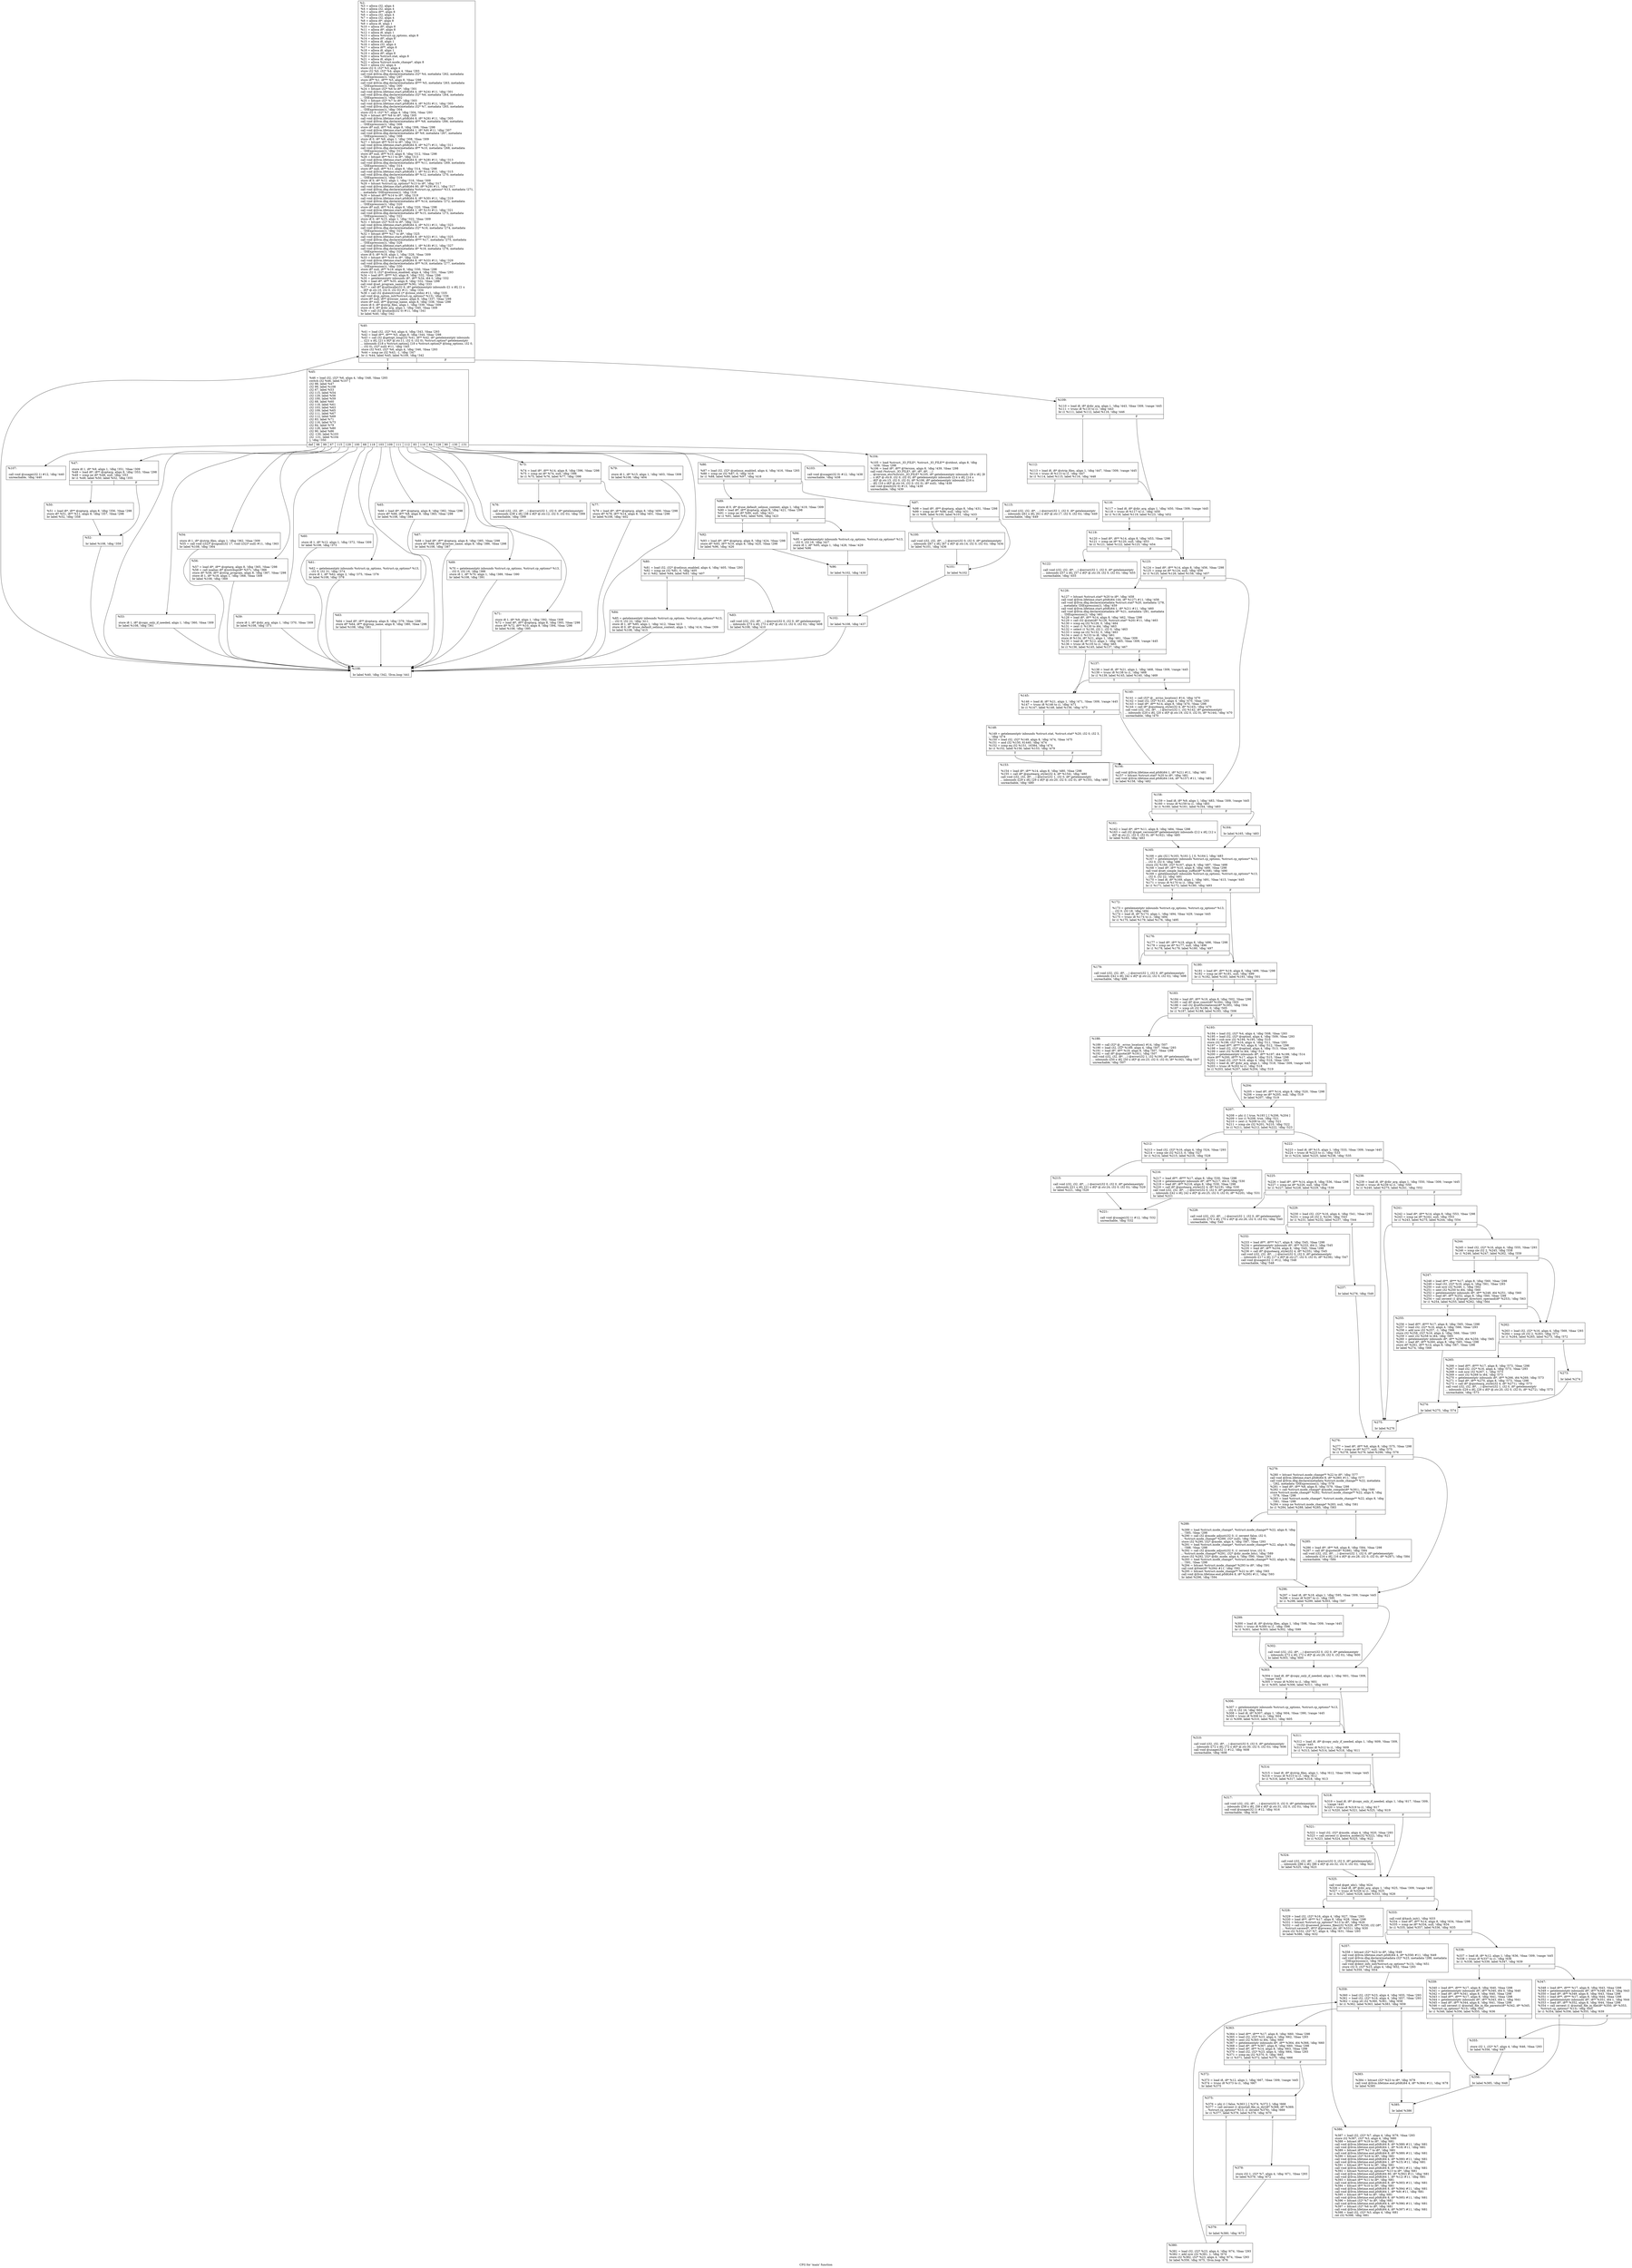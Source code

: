 digraph "CFG for 'main' function" {
	label="CFG for 'main' function";

	Node0x1d0d1d0 [shape=record,label="{%2:\l  %3 = alloca i32, align 4\l  %4 = alloca i32, align 4\l  %5 = alloca i8**, align 8\l  %6 = alloca i32, align 4\l  %7 = alloca i32, align 4\l  %8 = alloca i8*, align 8\l  %9 = alloca i8, align 1\l  %10 = alloca i8*, align 8\l  %11 = alloca i8*, align 8\l  %12 = alloca i8, align 1\l  %13 = alloca %struct.cp_options, align 8\l  %14 = alloca i8*, align 8\l  %15 = alloca i8, align 1\l  %16 = alloca i32, align 4\l  %17 = alloca i8**, align 8\l  %18 = alloca i8, align 1\l  %19 = alloca i8*, align 8\l  %20 = alloca %struct.stat, align 8\l  %21 = alloca i8, align 1\l  %22 = alloca %struct.mode_change*, align 8\l  %23 = alloca i32, align 4\l  store i32 0, i32* %3, align 4\l  store i32 %0, i32* %4, align 4, !tbaa !293\l  call void @llvm.dbg.declare(metadata i32* %4, metadata !262, metadata\l... !DIExpression()), !dbg !297\l  store i8** %1, i8*** %5, align 8, !tbaa !298\l  call void @llvm.dbg.declare(metadata i8*** %5, metadata !263, metadata\l... !DIExpression()), !dbg !300\l  %24 = bitcast i32* %6 to i8*, !dbg !301\l  call void @llvm.lifetime.start.p0i8(i64 4, i8* %24) #11, !dbg !301\l  call void @llvm.dbg.declare(metadata i32* %6, metadata !264, metadata\l... !DIExpression()), !dbg !302\l  %25 = bitcast i32* %7 to i8*, !dbg !303\l  call void @llvm.lifetime.start.p0i8(i64 4, i8* %25) #11, !dbg !303\l  call void @llvm.dbg.declare(metadata i32* %7, metadata !265, metadata\l... !DIExpression()), !dbg !304\l  store i32 0, i32* %7, align 4, !dbg !304, !tbaa !293\l  %26 = bitcast i8** %8 to i8*, !dbg !305\l  call void @llvm.lifetime.start.p0i8(i64 8, i8* %26) #11, !dbg !305\l  call void @llvm.dbg.declare(metadata i8** %8, metadata !266, metadata\l... !DIExpression()), !dbg !306\l  store i8* null, i8** %8, align 8, !dbg !306, !tbaa !298\l  call void @llvm.lifetime.start.p0i8(i64 1, i8* %9) #11, !dbg !307\l  call void @llvm.dbg.declare(metadata i8* %9, metadata !267, metadata\l... !DIExpression()), !dbg !308\l  store i8 0, i8* %9, align 1, !dbg !308, !tbaa !309\l  %27 = bitcast i8** %10 to i8*, !dbg !311\l  call void @llvm.lifetime.start.p0i8(i64 8, i8* %27) #11, !dbg !311\l  call void @llvm.dbg.declare(metadata i8** %10, metadata !268, metadata\l... !DIExpression()), !dbg !312\l  store i8* null, i8** %10, align 8, !dbg !312, !tbaa !298\l  %28 = bitcast i8** %11 to i8*, !dbg !313\l  call void @llvm.lifetime.start.p0i8(i64 8, i8* %28) #11, !dbg !313\l  call void @llvm.dbg.declare(metadata i8** %11, metadata !269, metadata\l... !DIExpression()), !dbg !314\l  store i8* null, i8** %11, align 8, !dbg !314, !tbaa !298\l  call void @llvm.lifetime.start.p0i8(i64 1, i8* %12) #11, !dbg !315\l  call void @llvm.dbg.declare(metadata i8* %12, metadata !270, metadata\l... !DIExpression()), !dbg !316\l  store i8 0, i8* %12, align 1, !dbg !316, !tbaa !309\l  %29 = bitcast %struct.cp_options* %13 to i8*, !dbg !317\l  call void @llvm.lifetime.start.p0i8(i64 80, i8* %29) #11, !dbg !317\l  call void @llvm.dbg.declare(metadata %struct.cp_options* %13, metadata !271,\l... metadata !DIExpression()), !dbg !318\l  %30 = bitcast i8** %14 to i8*, !dbg !319\l  call void @llvm.lifetime.start.p0i8(i64 8, i8* %30) #11, !dbg !319\l  call void @llvm.dbg.declare(metadata i8** %14, metadata !272, metadata\l... !DIExpression()), !dbg !320\l  store i8* null, i8** %14, align 8, !dbg !320, !tbaa !298\l  call void @llvm.lifetime.start.p0i8(i64 1, i8* %15) #11, !dbg !321\l  call void @llvm.dbg.declare(metadata i8* %15, metadata !273, metadata\l... !DIExpression()), !dbg !322\l  store i8 0, i8* %15, align 1, !dbg !322, !tbaa !309\l  %31 = bitcast i32* %16 to i8*, !dbg !323\l  call void @llvm.lifetime.start.p0i8(i64 4, i8* %31) #11, !dbg !323\l  call void @llvm.dbg.declare(metadata i32* %16, metadata !274, metadata\l... !DIExpression()), !dbg !324\l  %32 = bitcast i8*** %17 to i8*, !dbg !325\l  call void @llvm.lifetime.start.p0i8(i64 8, i8* %32) #11, !dbg !325\l  call void @llvm.dbg.declare(metadata i8*** %17, metadata !275, metadata\l... !DIExpression()), !dbg !326\l  call void @llvm.lifetime.start.p0i8(i64 1, i8* %18) #11, !dbg !327\l  call void @llvm.dbg.declare(metadata i8* %18, metadata !276, metadata\l... !DIExpression()), !dbg !328\l  store i8 0, i8* %18, align 1, !dbg !328, !tbaa !309\l  %33 = bitcast i8** %19 to i8*, !dbg !329\l  call void @llvm.lifetime.start.p0i8(i64 8, i8* %33) #11, !dbg !329\l  call void @llvm.dbg.declare(metadata i8** %19, metadata !277, metadata\l... !DIExpression()), !dbg !330\l  store i8* null, i8** %19, align 8, !dbg !330, !tbaa !298\l  store i32 0, i32* @selinux_enabled, align 4, !dbg !331, !tbaa !293\l  %34 = load i8**, i8*** %5, align 8, !dbg !332, !tbaa !298\l  %35 = getelementptr inbounds i8*, i8** %34, i64 0, !dbg !332\l  %36 = load i8*, i8** %35, align 8, !dbg !332, !tbaa !298\l  call void @set_program_name(i8* %36), !dbg !333\l  %37 = call i8* @setlocale(i32 6, i8* getelementptr inbounds ([1 x i8], [1 x\l... i8]* @.str.10, i32 0, i32 0)) #11, !dbg !334\l  %38 = call i32 @atexit(void ()* @close_stdin) #11, !dbg !335\l  call void @cp_option_init(%struct.cp_options* %13), !dbg !336\l  store i8* null, i8** @owner_name, align 8, !dbg !337, !tbaa !298\l  store i8* null, i8** @group_name, align 8, !dbg !338, !tbaa !298\l  store i8 0, i8* @strip_files, align 1, !dbg !339, !tbaa !309\l  store i8 0, i8* @dir_arg, align 1, !dbg !340, !tbaa !309\l  %39 = call i32 @umask(i32 0) #11, !dbg !341\l  br label %40, !dbg !342\l}"];
	Node0x1d0d1d0 -> Node0x1d0d5e0;
	Node0x1d0d5e0 [shape=record,label="{%40:\l\l  %41 = load i32, i32* %4, align 4, !dbg !343, !tbaa !293\l  %42 = load i8**, i8*** %5, align 8, !dbg !344, !tbaa !298\l  %43 = call i32 @getopt_long(i32 %41, i8** %42, i8* getelementptr inbounds\l... ([21 x i8], [21 x i8]* @.str.11, i32 0, i32 0), %struct.option* getelementptr\l... inbounds ([18 x %struct.option], [18 x %struct.option]* @long_options, i32 0,\l... i32 0), i32* null) #11, !dbg !345\l  store i32 %43, i32* %6, align 4, !dbg !346, !tbaa !293\l  %44 = icmp ne i32 %43, -1, !dbg !347\l  br i1 %44, label %45, label %109, !dbg !342\l|{<s0>T|<s1>F}}"];
	Node0x1d0d5e0:s0 -> Node0x1d0d630;
	Node0x1d0d5e0:s1 -> Node0x1d0e120;
	Node0x1d0d630 [shape=record,label="{%45:\l\l  %46 = load i32, i32* %6, align 4, !dbg !348, !tbaa !293\l  switch i32 %46, label %107 [\l    i32 98, label %47\l    i32 99, label %108\l    i32 67, label %53\l    i32 115, label %54\l    i32 129, label %56\l    i32 100, label %59\l    i32 68, label %60\l    i32 118, label %61\l    i32 103, label %63\l    i32 109, label %65\l    i32 111, label %67\l    i32 112, label %69\l    i32 83, label %71\l    i32 116, label %73\l    i32 84, label %79\l    i32 128, label %80\l    i32 90, label %86\l    i32 -130, label %103\l    i32 -131, label %104\l  ], !dbg !350\l|{<s0>def|<s1>98|<s2>99|<s3>67|<s4>115|<s5>129|<s6>100|<s7>68|<s8>118|<s9>103|<s10>109|<s11>111|<s12>112|<s13>83|<s14>116|<s15>84|<s16>128|<s17>90|<s18>-130|<s19>-131}}"];
	Node0x1d0d630:s0 -> Node0x1d0e080;
	Node0x1d0d630:s1 -> Node0x1d0d680;
	Node0x1d0d630:s2 -> Node0x1d0e0d0;
	Node0x1d0d630:s3 -> Node0x1d0d770;
	Node0x1d0d630:s4 -> Node0x1d0d7c0;
	Node0x1d0d630:s5 -> Node0x1d0d810;
	Node0x1d0d630:s6 -> Node0x1d0d860;
	Node0x1d0d630:s7 -> Node0x1d0d8b0;
	Node0x1d0d630:s8 -> Node0x1d0d900;
	Node0x1d0d630:s9 -> Node0x1d0d950;
	Node0x1d0d630:s10 -> Node0x1d0d9a0;
	Node0x1d0d630:s11 -> Node0x1d0d9f0;
	Node0x1d0d630:s12 -> Node0x1d0da40;
	Node0x1d0d630:s13 -> Node0x1d0da90;
	Node0x1d0d630:s14 -> Node0x1d0dae0;
	Node0x1d0d630:s15 -> Node0x1d0dbd0;
	Node0x1d0d630:s16 -> Node0x1d0dc20;
	Node0x1d0d630:s17 -> Node0x1d0dd10;
	Node0x1d0d630:s18 -> Node0x1d0dfe0;
	Node0x1d0d630:s19 -> Node0x1d0e030;
	Node0x1d0d680 [shape=record,label="{%47:\l\l  store i8 1, i8* %9, align 1, !dbg !351, !tbaa !309\l  %48 = load i8*, i8** @optarg, align 8, !dbg !353, !tbaa !298\l  %49 = icmp ne i8* %48, null, !dbg !353\l  br i1 %49, label %50, label %52, !dbg !355\l|{<s0>T|<s1>F}}"];
	Node0x1d0d680:s0 -> Node0x1d0d6d0;
	Node0x1d0d680:s1 -> Node0x1d0d720;
	Node0x1d0d6d0 [shape=record,label="{%50:\l\l  %51 = load i8*, i8** @optarg, align 8, !dbg !356, !tbaa !298\l  store i8* %51, i8** %11, align 8, !dbg !357, !tbaa !298\l  br label %52, !dbg !358\l}"];
	Node0x1d0d6d0 -> Node0x1d0d720;
	Node0x1d0d720 [shape=record,label="{%52:\l\l  br label %108, !dbg !359\l}"];
	Node0x1d0d720 -> Node0x1d0e0d0;
	Node0x1d0d770 [shape=record,label="{%53:\l\l  store i8 1, i8* @copy_only_if_needed, align 1, !dbg !360, !tbaa !309\l  br label %108, !dbg !361\l}"];
	Node0x1d0d770 -> Node0x1d0e0d0;
	Node0x1d0d7c0 [shape=record,label="{%54:\l\l  store i8 1, i8* @strip_files, align 1, !dbg !362, !tbaa !309\l  %55 = call void (i32)* @signal(i32 17, void (i32)* null) #11, !dbg !363\l  br label %108, !dbg !364\l}"];
	Node0x1d0d7c0 -> Node0x1d0e0d0;
	Node0x1d0d810 [shape=record,label="{%56:\l\l  %57 = load i8*, i8** @optarg, align 8, !dbg !365, !tbaa !298\l  %58 = call noalias i8* @xstrdup(i8* %57), !dbg !366\l  store i8* %58, i8** @strip_program, align 8, !dbg !367, !tbaa !298\l  store i8 1, i8* %18, align 1, !dbg !368, !tbaa !309\l  br label %108, !dbg !369\l}"];
	Node0x1d0d810 -> Node0x1d0e0d0;
	Node0x1d0d860 [shape=record,label="{%59:\l\l  store i8 1, i8* @dir_arg, align 1, !dbg !370, !tbaa !309\l  br label %108, !dbg !371\l}"];
	Node0x1d0d860 -> Node0x1d0e0d0;
	Node0x1d0d8b0 [shape=record,label="{%60:\l\l  store i8 1, i8* %12, align 1, !dbg !372, !tbaa !309\l  br label %108, !dbg !373\l}"];
	Node0x1d0d8b0 -> Node0x1d0e0d0;
	Node0x1d0d900 [shape=record,label="{%61:\l\l  %62 = getelementptr inbounds %struct.cp_options, %struct.cp_options* %13,\l... i32 0, i32 31, !dbg !374\l  store i8 1, i8* %62, align 2, !dbg !375, !tbaa !376\l  br label %108, !dbg !378\l}"];
	Node0x1d0d900 -> Node0x1d0e0d0;
	Node0x1d0d950 [shape=record,label="{%63:\l\l  %64 = load i8*, i8** @optarg, align 8, !dbg !379, !tbaa !298\l  store i8* %64, i8** @group_name, align 8, !dbg !380, !tbaa !298\l  br label %108, !dbg !381\l}"];
	Node0x1d0d950 -> Node0x1d0e0d0;
	Node0x1d0d9a0 [shape=record,label="{%65:\l\l  %66 = load i8*, i8** @optarg, align 8, !dbg !382, !tbaa !298\l  store i8* %66, i8** %8, align 8, !dbg !383, !tbaa !298\l  br label %108, !dbg !384\l}"];
	Node0x1d0d9a0 -> Node0x1d0e0d0;
	Node0x1d0d9f0 [shape=record,label="{%67:\l\l  %68 = load i8*, i8** @optarg, align 8, !dbg !385, !tbaa !298\l  store i8* %68, i8** @owner_name, align 8, !dbg !386, !tbaa !298\l  br label %108, !dbg !387\l}"];
	Node0x1d0d9f0 -> Node0x1d0e0d0;
	Node0x1d0da40 [shape=record,label="{%69:\l\l  %70 = getelementptr inbounds %struct.cp_options, %struct.cp_options* %13,\l... i32 0, i32 16, !dbg !388\l  store i8 1, i8* %70, align 1, !dbg !389, !tbaa !390\l  br label %108, !dbg !391\l}"];
	Node0x1d0da40 -> Node0x1d0e0d0;
	Node0x1d0da90 [shape=record,label="{%71:\l\l  store i8 1, i8* %9, align 1, !dbg !392, !tbaa !309\l  %72 = load i8*, i8** @optarg, align 8, !dbg !393, !tbaa !298\l  store i8* %72, i8** %10, align 8, !dbg !394, !tbaa !298\l  br label %108, !dbg !395\l}"];
	Node0x1d0da90 -> Node0x1d0e0d0;
	Node0x1d0dae0 [shape=record,label="{%73:\l\l  %74 = load i8*, i8** %14, align 8, !dbg !396, !tbaa !298\l  %75 = icmp ne i8* %74, null, !dbg !396\l  br i1 %75, label %76, label %77, !dbg !398\l|{<s0>T|<s1>F}}"];
	Node0x1d0dae0:s0 -> Node0x1d0db30;
	Node0x1d0dae0:s1 -> Node0x1d0db80;
	Node0x1d0db30 [shape=record,label="{%76:\l\l  call void (i32, i32, i8*, ...) @error(i32 1, i32 0, i8* getelementptr\l... inbounds ([38 x i8], [38 x i8]* @.str.12, i32 0, i32 0)), !dbg !399\l  unreachable, !dbg !399\l}"];
	Node0x1d0db80 [shape=record,label="{%77:\l\l  %78 = load i8*, i8** @optarg, align 8, !dbg !400, !tbaa !298\l  store i8* %78, i8** %14, align 8, !dbg !401, !tbaa !298\l  br label %108, !dbg !402\l}"];
	Node0x1d0db80 -> Node0x1d0e0d0;
	Node0x1d0dbd0 [shape=record,label="{%79:\l\l  store i8 1, i8* %15, align 1, !dbg !403, !tbaa !309\l  br label %108, !dbg !404\l}"];
	Node0x1d0dbd0 -> Node0x1d0e0d0;
	Node0x1d0dc20 [shape=record,label="{%80:\l\l  %81 = load i32, i32* @selinux_enabled, align 4, !dbg !405, !tbaa !293\l  %82 = icmp ne i32 %81, 0, !dbg !405\l  br i1 %82, label %84, label %83, !dbg !407\l|{<s0>T|<s1>F}}"];
	Node0x1d0dc20:s0 -> Node0x1d0dcc0;
	Node0x1d0dc20:s1 -> Node0x1d0dc70;
	Node0x1d0dc70 [shape=record,label="{%83:\l\l  call void (i32, i32, i8*, ...) @error(i32 0, i32 0, i8* getelementptr\l... inbounds ([73 x i8], [73 x i8]* @.str.13, i32 0, i32 0)), !dbg !408\l  br label %108, !dbg !410\l}"];
	Node0x1d0dc70 -> Node0x1d0e0d0;
	Node0x1d0dcc0 [shape=record,label="{%84:\l\l  %85 = getelementptr inbounds %struct.cp_options, %struct.cp_options* %13,\l... i32 0, i32 22, !dbg !411\l  store i8 1, i8* %85, align 1, !dbg !412, !tbaa !413\l  store i8 0, i8* @use_default_selinux_context, align 1, !dbg !414, !tbaa !309\l  br label %108, !dbg !415\l}"];
	Node0x1d0dcc0 -> Node0x1d0e0d0;
	Node0x1d0dd10 [shape=record,label="{%86:\l\l  %87 = load i32, i32* @selinux_enabled, align 4, !dbg !416, !tbaa !293\l  %88 = icmp ne i32 %87, 0, !dbg !416\l  br i1 %88, label %89, label %97, !dbg !418\l|{<s0>T|<s1>F}}"];
	Node0x1d0dd10:s0 -> Node0x1d0dd60;
	Node0x1d0dd10:s1 -> Node0x1d0dea0;
	Node0x1d0dd60 [shape=record,label="{%89:\l\l  store i8 0, i8* @use_default_selinux_context, align 1, !dbg !419, !tbaa !309\l  %90 = load i8*, i8** @optarg, align 8, !dbg !421, !tbaa !298\l  %91 = icmp ne i8* %90, null, !dbg !421\l  br i1 %91, label %92, label %94, !dbg !423\l|{<s0>T|<s1>F}}"];
	Node0x1d0dd60:s0 -> Node0x1d0ddb0;
	Node0x1d0dd60:s1 -> Node0x1d0de00;
	Node0x1d0ddb0 [shape=record,label="{%92:\l\l  %93 = load i8*, i8** @optarg, align 8, !dbg !424, !tbaa !298\l  store i8* %93, i8** %19, align 8, !dbg !425, !tbaa !298\l  br label %96, !dbg !426\l}"];
	Node0x1d0ddb0 -> Node0x1d0de50;
	Node0x1d0de00 [shape=record,label="{%94:\l\l  %95 = getelementptr inbounds %struct.cp_options, %struct.cp_options* %13,\l... i32 0, i32 18, !dbg !427\l  store i8 1, i8* %95, align 1, !dbg !428, !tbaa !429\l  br label %96\l}"];
	Node0x1d0de00 -> Node0x1d0de50;
	Node0x1d0de50 [shape=record,label="{%96:\l\l  br label %102, !dbg !430\l}"];
	Node0x1d0de50 -> Node0x1d0df90;
	Node0x1d0dea0 [shape=record,label="{%97:\l\l  %98 = load i8*, i8** @optarg, align 8, !dbg !431, !tbaa !298\l  %99 = icmp ne i8* %98, null, !dbg !431\l  br i1 %99, label %100, label %101, !dbg !433\l|{<s0>T|<s1>F}}"];
	Node0x1d0dea0:s0 -> Node0x1d0def0;
	Node0x1d0dea0:s1 -> Node0x1d0df40;
	Node0x1d0def0 [shape=record,label="{%100:\l\l  call void (i32, i32, i8*, ...) @error(i32 0, i32 0, i8* getelementptr\l... inbounds ([67 x i8], [67 x i8]* @.str.14, i32 0, i32 0)), !dbg !434\l  br label %101, !dbg !436\l}"];
	Node0x1d0def0 -> Node0x1d0df40;
	Node0x1d0df40 [shape=record,label="{%101:\l\l  br label %102\l}"];
	Node0x1d0df40 -> Node0x1d0df90;
	Node0x1d0df90 [shape=record,label="{%102:\l\l  br label %108, !dbg !437\l}"];
	Node0x1d0df90 -> Node0x1d0e0d0;
	Node0x1d0dfe0 [shape=record,label="{%103:\l\l  call void @usage(i32 0) #12, !dbg !438\l  unreachable, !dbg !438\l}"];
	Node0x1d0e030 [shape=record,label="{%104:\l\l  %105 = load %struct._IO_FILE*, %struct._IO_FILE** @stdout, align 8, !dbg\l... !439, !tbaa !298\l  %106 = load i8*, i8** @Version, align 8, !dbg !439, !tbaa !298\l  call void (%struct._IO_FILE*, i8*, i8*, i8*, ...)\l... @version_etc(%struct._IO_FILE* %105, i8* getelementptr inbounds ([8 x i8], [8\l... x i8]* @.str.9, i32 0, i32 0), i8* getelementptr inbounds ([14 x i8], [14 x\l... i8]* @.str.15, i32 0, i32 0), i8* %106, i8* getelementptr inbounds ([16 x\l... i8], [16 x i8]* @.str.16, i32 0, i32 0), i8* null), !dbg !439\l  call void @exit(i32 0) #13, !dbg !439\l  unreachable, !dbg !439\l}"];
	Node0x1d0e080 [shape=record,label="{%107:\l\l  call void @usage(i32 1) #12, !dbg !440\l  unreachable, !dbg !440\l}"];
	Node0x1d0e0d0 [shape=record,label="{%108:\l\l  br label %40, !dbg !342, !llvm.loop !441\l}"];
	Node0x1d0e0d0 -> Node0x1d0d5e0;
	Node0x1d0e120 [shape=record,label="{%109:\l\l  %110 = load i8, i8* @dir_arg, align 1, !dbg !443, !tbaa !309, !range !445\l  %111 = trunc i8 %110 to i1, !dbg !443\l  br i1 %111, label %112, label %116, !dbg !446\l|{<s0>T|<s1>F}}"];
	Node0x1d0e120:s0 -> Node0x1d0e170;
	Node0x1d0e120:s1 -> Node0x1d0e210;
	Node0x1d0e170 [shape=record,label="{%112:\l\l  %113 = load i8, i8* @strip_files, align 1, !dbg !447, !tbaa !309, !range !445\l  %114 = trunc i8 %113 to i1, !dbg !447\l  br i1 %114, label %115, label %116, !dbg !448\l|{<s0>T|<s1>F}}"];
	Node0x1d0e170:s0 -> Node0x1d0e1c0;
	Node0x1d0e170:s1 -> Node0x1d0e210;
	Node0x1d0e1c0 [shape=record,label="{%115:\l\l  call void (i32, i32, i8*, ...) @error(i32 1, i32 0, i8* getelementptr\l... inbounds ([61 x i8], [61 x i8]* @.str.17, i32 0, i32 0)), !dbg !449\l  unreachable, !dbg !449\l}"];
	Node0x1d0e210 [shape=record,label="{%116:\l\l  %117 = load i8, i8* @dir_arg, align 1, !dbg !450, !tbaa !309, !range !445\l  %118 = trunc i8 %117 to i1, !dbg !450\l  br i1 %118, label %119, label %123, !dbg !452\l|{<s0>T|<s1>F}}"];
	Node0x1d0e210:s0 -> Node0x1d0e260;
	Node0x1d0e210:s1 -> Node0x1d0e300;
	Node0x1d0e260 [shape=record,label="{%119:\l\l  %120 = load i8*, i8** %14, align 8, !dbg !453, !tbaa !298\l  %121 = icmp ne i8* %120, null, !dbg !453\l  br i1 %121, label %122, label %123, !dbg !454\l|{<s0>T|<s1>F}}"];
	Node0x1d0e260:s0 -> Node0x1d0e2b0;
	Node0x1d0e260:s1 -> Node0x1d0e300;
	Node0x1d0e2b0 [shape=record,label="{%122:\l\l  call void (i32, i32, i8*, ...) @error(i32 1, i32 0, i8* getelementptr\l... inbounds ([57 x i8], [57 x i8]* @.str.18, i32 0, i32 0)), !dbg !455\l  unreachable, !dbg !455\l}"];
	Node0x1d0e300 [shape=record,label="{%123:\l\l  %124 = load i8*, i8** %14, align 8, !dbg !456, !tbaa !298\l  %125 = icmp ne i8* %124, null, !dbg !456\l  br i1 %125, label %126, label %158, !dbg !457\l|{<s0>T|<s1>F}}"];
	Node0x1d0e300:s0 -> Node0x1d0e350;
	Node0x1d0e300:s1 -> Node0x1d0e580;
	Node0x1d0e350 [shape=record,label="{%126:\l\l  %127 = bitcast %struct.stat* %20 to i8*, !dbg !458\l  call void @llvm.lifetime.start.p0i8(i64 144, i8* %127) #11, !dbg !458\l  call void @llvm.dbg.declare(metadata %struct.stat* %20, metadata !278,\l... metadata !DIExpression()), !dbg !459\l  call void @llvm.lifetime.start.p0i8(i64 1, i8* %21) #11, !dbg !460\l  call void @llvm.dbg.declare(metadata i8* %21, metadata !281, metadata\l... !DIExpression()), !dbg !461\l  %128 = load i8*, i8** %14, align 8, !dbg !462, !tbaa !298\l  %129 = call i32 @stat(i8* %128, %struct.stat* %20) #11, !dbg !463\l  %130 = icmp eq i32 %129, 0, !dbg !464\l  %131 = zext i1 %130 to i64, !dbg !463\l  %132 = select i1 %130, i32 1, i32 0, !dbg !463\l  %133 = icmp ne i32 %132, 0, !dbg !463\l  %134 = zext i1 %133 to i8, !dbg !461\l  store i8 %134, i8* %21, align 1, !dbg !461, !tbaa !309\l  %135 = load i8, i8* %12, align 1, !dbg !465, !tbaa !309, !range !445\l  %136 = trunc i8 %135 to i1, !dbg !465\l  br i1 %136, label %145, label %137, !dbg !467\l|{<s0>T|<s1>F}}"];
	Node0x1d0e350:s0 -> Node0x1d0e440;
	Node0x1d0e350:s1 -> Node0x1d0e3a0;
	Node0x1d0e3a0 [shape=record,label="{%137:\l\l  %138 = load i8, i8* %21, align 1, !dbg !468, !tbaa !309, !range !445\l  %139 = trunc i8 %138 to i1, !dbg !468\l  br i1 %139, label %145, label %140, !dbg !469\l|{<s0>T|<s1>F}}"];
	Node0x1d0e3a0:s0 -> Node0x1d0e440;
	Node0x1d0e3a0:s1 -> Node0x1d0e3f0;
	Node0x1d0e3f0 [shape=record,label="{%140:\l\l  %141 = call i32* @__errno_location() #14, !dbg !470\l  %142 = load i32, i32* %141, align 4, !dbg !470, !tbaa !293\l  %143 = load i8*, i8** %14, align 8, !dbg !470, !tbaa !298\l  %144 = call i8* @quotearg_style(i32 4, i8* %143), !dbg !470\l  call void (i32, i32, i8*, ...) @error(i32 1, i32 %142, i8* getelementptr\l... inbounds ([20 x i8], [20 x i8]* @.str.19, i32 0, i32 0), i8* %144), !dbg !470\l  unreachable, !dbg !470\l}"];
	Node0x1d0e440 [shape=record,label="{%145:\l\l  %146 = load i8, i8* %21, align 1, !dbg !471, !tbaa !309, !range !445\l  %147 = trunc i8 %146 to i1, !dbg !471\l  br i1 %147, label %148, label %156, !dbg !473\l|{<s0>T|<s1>F}}"];
	Node0x1d0e440:s0 -> Node0x1d0e490;
	Node0x1d0e440:s1 -> Node0x1d0e530;
	Node0x1d0e490 [shape=record,label="{%148:\l\l  %149 = getelementptr inbounds %struct.stat, %struct.stat* %20, i32 0, i32 3,\l... !dbg !474\l  %150 = load i32, i32* %149, align 8, !dbg !474, !tbaa !475\l  %151 = and i32 %150, 61440, !dbg !474\l  %152 = icmp eq i32 %151, 16384, !dbg !474\l  br i1 %152, label %156, label %153, !dbg !479\l|{<s0>T|<s1>F}}"];
	Node0x1d0e490:s0 -> Node0x1d0e530;
	Node0x1d0e490:s1 -> Node0x1d0e4e0;
	Node0x1d0e4e0 [shape=record,label="{%153:\l\l  %154 = load i8*, i8** %14, align 8, !dbg !480, !tbaa !298\l  %155 = call i8* @quotearg_style(i32 4, i8* %154), !dbg !480\l  call void (i32, i32, i8*, ...) @error(i32 1, i32 0, i8* getelementptr\l... inbounds ([29 x i8], [29 x i8]* @.str.20, i32 0, i32 0), i8* %155), !dbg !480\l  unreachable, !dbg !480\l}"];
	Node0x1d0e530 [shape=record,label="{%156:\l\l  call void @llvm.lifetime.end.p0i8(i64 1, i8* %21) #11, !dbg !481\l  %157 = bitcast %struct.stat* %20 to i8*, !dbg !481\l  call void @llvm.lifetime.end.p0i8(i64 144, i8* %157) #11, !dbg !481\l  br label %158, !dbg !482\l}"];
	Node0x1d0e530 -> Node0x1d0e580;
	Node0x1d0e580 [shape=record,label="{%158:\l\l  %159 = load i8, i8* %9, align 1, !dbg !483, !tbaa !309, !range !445\l  %160 = trunc i8 %159 to i1, !dbg !483\l  br i1 %160, label %161, label %164, !dbg !483\l|{<s0>T|<s1>F}}"];
	Node0x1d0e580:s0 -> Node0x1d0e5d0;
	Node0x1d0e580:s1 -> Node0x1d0e620;
	Node0x1d0e5d0 [shape=record,label="{%161:\l\l  %162 = load i8*, i8** %11, align 8, !dbg !484, !tbaa !298\l  %163 = call i32 @xget_version(i8* getelementptr inbounds ([12 x i8], [12 x\l... i8]* @.str.21, i32 0, i32 0), i8* %162), !dbg !485\l  br label %165, !dbg !483\l}"];
	Node0x1d0e5d0 -> Node0x1d0e670;
	Node0x1d0e620 [shape=record,label="{%164:\l\l  br label %165, !dbg !483\l}"];
	Node0x1d0e620 -> Node0x1d0e670;
	Node0x1d0e670 [shape=record,label="{%165:\l\l  %166 = phi i32 [ %163, %161 ], [ 0, %164 ], !dbg !483\l  %167 = getelementptr inbounds %struct.cp_options, %struct.cp_options* %13,\l... i32 0, i32 0, !dbg !486\l  store i32 %166, i32* %167, align 8, !dbg !487, !tbaa !488\l  %168 = load i8*, i8** %10, align 8, !dbg !489, !tbaa !298\l  call void @set_simple_backup_suffix(i8* %168), !dbg !490\l  %169 = getelementptr inbounds %struct.cp_options, %struct.cp_options* %13,\l... i32 0, i32 22, !dbg !491\l  %170 = load i8, i8* %169, align 1, !dbg !491, !tbaa !413, !range !445\l  %171 = trunc i8 %170 to i1, !dbg !491\l  br i1 %171, label %172, label %180, !dbg !493\l|{<s0>T|<s1>F}}"];
	Node0x1d0e670:s0 -> Node0x1d0e6c0;
	Node0x1d0e670:s1 -> Node0x1d0e7b0;
	Node0x1d0e6c0 [shape=record,label="{%172:\l\l  %173 = getelementptr inbounds %struct.cp_options, %struct.cp_options* %13,\l... i32 0, i32 18, !dbg !494\l  %174 = load i8, i8* %173, align 1, !dbg !494, !tbaa !429, !range !445\l  %175 = trunc i8 %174 to i1, !dbg !494\l  br i1 %175, label %179, label %176, !dbg !495\l|{<s0>T|<s1>F}}"];
	Node0x1d0e6c0:s0 -> Node0x1d0e760;
	Node0x1d0e6c0:s1 -> Node0x1d0e710;
	Node0x1d0e710 [shape=record,label="{%176:\l\l  %177 = load i8*, i8** %19, align 8, !dbg !496, !tbaa !298\l  %178 = icmp ne i8* %177, null, !dbg !496\l  br i1 %178, label %179, label %180, !dbg !497\l|{<s0>T|<s1>F}}"];
	Node0x1d0e710:s0 -> Node0x1d0e760;
	Node0x1d0e710:s1 -> Node0x1d0e7b0;
	Node0x1d0e760 [shape=record,label="{%179:\l\l  call void (i32, i32, i8*, ...) @error(i32 1, i32 0, i8* getelementptr\l... inbounds ([42 x i8], [42 x i8]* @.str.22, i32 0, i32 0)), !dbg !498\l  unreachable, !dbg !498\l}"];
	Node0x1d0e7b0 [shape=record,label="{%180:\l\l  %181 = load i8*, i8** %19, align 8, !dbg !499, !tbaa !298\l  %182 = icmp ne i8* %181, null, !dbg !499\l  br i1 %182, label %183, label %193, !dbg !501\l|{<s0>T|<s1>F}}"];
	Node0x1d0e7b0:s0 -> Node0x1d0e800;
	Node0x1d0e7b0:s1 -> Node0x1d0e8a0;
	Node0x1d0e800 [shape=record,label="{%183:\l\l  %184 = load i8*, i8** %19, align 8, !dbg !502, !tbaa !298\l  %185 = call i8* @se_const(i8* %184), !dbg !503\l  %186 = call i32 @setfscreatecon(i8* %185), !dbg !504\l  %187 = icmp slt i32 %186, 0, !dbg !505\l  br i1 %187, label %188, label %193, !dbg !506\l|{<s0>T|<s1>F}}"];
	Node0x1d0e800:s0 -> Node0x1d0e850;
	Node0x1d0e800:s1 -> Node0x1d0e8a0;
	Node0x1d0e850 [shape=record,label="{%188:\l\l  %189 = call i32* @__errno_location() #14, !dbg !507\l  %190 = load i32, i32* %189, align 4, !dbg !507, !tbaa !293\l  %191 = load i8*, i8** %19, align 8, !dbg !507, !tbaa !298\l  %192 = call i8* @quote(i8* %191), !dbg !507\l  call void (i32, i32, i8*, ...) @error(i32 1, i32 %190, i8* getelementptr\l... inbounds ([50 x i8], [50 x i8]* @.str.23, i32 0, i32 0), i8* %192), !dbg !507\l  unreachable, !dbg !507\l}"];
	Node0x1d0e8a0 [shape=record,label="{%193:\l\l  %194 = load i32, i32* %4, align 4, !dbg !508, !tbaa !293\l  %195 = load i32, i32* @optind, align 4, !dbg !509, !tbaa !293\l  %196 = sub nsw i32 %194, %195, !dbg !510\l  store i32 %196, i32* %16, align 4, !dbg !511, !tbaa !293\l  %197 = load i8**, i8*** %5, align 8, !dbg !512, !tbaa !298\l  %198 = load i32, i32* @optind, align 4, !dbg !513, !tbaa !293\l  %199 = sext i32 %198 to i64, !dbg !514\l  %200 = getelementptr inbounds i8*, i8** %197, i64 %199, !dbg !514\l  store i8** %200, i8*** %17, align 8, !dbg !515, !tbaa !298\l  %201 = load i32, i32* %16, align 4, !dbg !516, !tbaa !293\l  %202 = load i8, i8* @dir_arg, align 1, !dbg !518, !tbaa !309, !range !445\l  %203 = trunc i8 %202 to i1, !dbg !518\l  br i1 %203, label %207, label %204, !dbg !519\l|{<s0>T|<s1>F}}"];
	Node0x1d0e8a0:s0 -> Node0x1d0e940;
	Node0x1d0e8a0:s1 -> Node0x1d0e8f0;
	Node0x1d0e8f0 [shape=record,label="{%204:\l\l  %205 = load i8*, i8** %14, align 8, !dbg !520, !tbaa !298\l  %206 = icmp ne i8* %205, null, !dbg !519\l  br label %207, !dbg !519\l}"];
	Node0x1d0e8f0 -> Node0x1d0e940;
	Node0x1d0e940 [shape=record,label="{%207:\l\l  %208 = phi i1 [ true, %193 ], [ %206, %204 ]\l  %209 = xor i1 %208, true, !dbg !521\l  %210 = zext i1 %209 to i32, !dbg !521\l  %211 = icmp sle i32 %201, %210, !dbg !522\l  br i1 %211, label %212, label %222, !dbg !523\l|{<s0>T|<s1>F}}"];
	Node0x1d0e940:s0 -> Node0x1d0e990;
	Node0x1d0e940:s1 -> Node0x1d0ead0;
	Node0x1d0e990 [shape=record,label="{%212:\l\l  %213 = load i32, i32* %16, align 4, !dbg !524, !tbaa !293\l  %214 = icmp sle i32 %213, 0, !dbg !527\l  br i1 %214, label %215, label %216, !dbg !528\l|{<s0>T|<s1>F}}"];
	Node0x1d0e990:s0 -> Node0x1d0e9e0;
	Node0x1d0e990:s1 -> Node0x1d0ea30;
	Node0x1d0e9e0 [shape=record,label="{%215:\l\l  call void (i32, i32, i8*, ...) @error(i32 0, i32 0, i8* getelementptr\l... inbounds ([21 x i8], [21 x i8]* @.str.24, i32 0, i32 0)), !dbg !529\l  br label %221, !dbg !529\l}"];
	Node0x1d0e9e0 -> Node0x1d0ea80;
	Node0x1d0ea30 [shape=record,label="{%216:\l\l  %217 = load i8**, i8*** %17, align 8, !dbg !530, !tbaa !298\l  %218 = getelementptr inbounds i8*, i8** %217, i64 0, !dbg !530\l  %219 = load i8*, i8** %218, align 8, !dbg !530, !tbaa !298\l  %220 = call i8* @quotearg_style(i32 4, i8* %219), !dbg !530\l  call void (i32, i32, i8*, ...) @error(i32 0, i32 0, i8* getelementptr\l... inbounds ([42 x i8], [42 x i8]* @.str.25, i32 0, i32 0), i8* %220), !dbg !531\l  br label %221\l}"];
	Node0x1d0ea30 -> Node0x1d0ea80;
	Node0x1d0ea80 [shape=record,label="{%221:\l\l  call void @usage(i32 1) #12, !dbg !532\l  unreachable, !dbg !532\l}"];
	Node0x1d0ead0 [shape=record,label="{%222:\l\l  %223 = load i8, i8* %15, align 1, !dbg !533, !tbaa !309, !range !445\l  %224 = trunc i8 %223 to i1, !dbg !533\l  br i1 %224, label %225, label %238, !dbg !535\l|{<s0>T|<s1>F}}"];
	Node0x1d0ead0:s0 -> Node0x1d0eb20;
	Node0x1d0ead0:s1 -> Node0x1d0ecb0;
	Node0x1d0eb20 [shape=record,label="{%225:\l\l  %226 = load i8*, i8** %14, align 8, !dbg !536, !tbaa !298\l  %227 = icmp ne i8* %226, null, !dbg !536\l  br i1 %227, label %228, label %229, !dbg !539\l|{<s0>T|<s1>F}}"];
	Node0x1d0eb20:s0 -> Node0x1d0eb70;
	Node0x1d0eb20:s1 -> Node0x1d0ebc0;
	Node0x1d0eb70 [shape=record,label="{%228:\l\l  call void (i32, i32, i8*, ...) @error(i32 1, i32 0, i8* getelementptr\l... inbounds ([70 x i8], [70 x i8]* @.str.26, i32 0, i32 0)), !dbg !540\l  unreachable, !dbg !540\l}"];
	Node0x1d0ebc0 [shape=record,label="{%229:\l\l  %230 = load i32, i32* %16, align 4, !dbg !541, !tbaa !293\l  %231 = icmp slt i32 2, %230, !dbg !543\l  br i1 %231, label %232, label %237, !dbg !544\l|{<s0>T|<s1>F}}"];
	Node0x1d0ebc0:s0 -> Node0x1d0ec10;
	Node0x1d0ebc0:s1 -> Node0x1d0ec60;
	Node0x1d0ec10 [shape=record,label="{%232:\l\l  %233 = load i8**, i8*** %17, align 8, !dbg !545, !tbaa !298\l  %234 = getelementptr inbounds i8*, i8** %233, i64 2, !dbg !545\l  %235 = load i8*, i8** %234, align 8, !dbg !545, !tbaa !298\l  %236 = call i8* @quotearg_style(i32 4, i8* %235), !dbg !545\l  call void (i32, i32, i8*, ...) @error(i32 0, i32 0, i8* getelementptr\l... inbounds ([17 x i8], [17 x i8]* @.str.27, i32 0, i32 0), i8* %236), !dbg !547\l  call void @usage(i32 1) #12, !dbg !548\l  unreachable, !dbg !548\l}"];
	Node0x1d0ec60 [shape=record,label="{%237:\l\l  br label %276, !dbg !549\l}"];
	Node0x1d0ec60 -> Node0x1d0efd0;
	Node0x1d0ecb0 [shape=record,label="{%238:\l\l  %239 = load i8, i8* @dir_arg, align 1, !dbg !550, !tbaa !309, !range !445\l  %240 = trunc i8 %239 to i1, !dbg !550\l  br i1 %240, label %275, label %241, !dbg !552\l|{<s0>T|<s1>F}}"];
	Node0x1d0ecb0:s0 -> Node0x1d0ef80;
	Node0x1d0ecb0:s1 -> Node0x1d0ed00;
	Node0x1d0ed00 [shape=record,label="{%241:\l\l  %242 = load i8*, i8** %14, align 8, !dbg !553, !tbaa !298\l  %243 = icmp ne i8* %242, null, !dbg !553\l  br i1 %243, label %275, label %244, !dbg !554\l|{<s0>T|<s1>F}}"];
	Node0x1d0ed00:s0 -> Node0x1d0ef80;
	Node0x1d0ed00:s1 -> Node0x1d0ed50;
	Node0x1d0ed50 [shape=record,label="{%244:\l\l  %245 = load i32, i32* %16, align 4, !dbg !555, !tbaa !293\l  %246 = icmp sle i32 2, %245, !dbg !558\l  br i1 %246, label %247, label %262, !dbg !559\l|{<s0>T|<s1>F}}"];
	Node0x1d0ed50:s0 -> Node0x1d0eda0;
	Node0x1d0ed50:s1 -> Node0x1d0ee40;
	Node0x1d0eda0 [shape=record,label="{%247:\l\l  %248 = load i8**, i8*** %17, align 8, !dbg !560, !tbaa !298\l  %249 = load i32, i32* %16, align 4, !dbg !561, !tbaa !293\l  %250 = sub nsw i32 %249, 1, !dbg !562\l  %251 = sext i32 %250 to i64, !dbg !560\l  %252 = getelementptr inbounds i8*, i8** %248, i64 %251, !dbg !560\l  %253 = load i8*, i8** %252, align 8, !dbg !560, !tbaa !298\l  %254 = call zeroext i1 @target_directory_operand(i8* %253), !dbg !563\l  br i1 %254, label %255, label %262, !dbg !564\l|{<s0>T|<s1>F}}"];
	Node0x1d0eda0:s0 -> Node0x1d0edf0;
	Node0x1d0eda0:s1 -> Node0x1d0ee40;
	Node0x1d0edf0 [shape=record,label="{%255:\l\l  %256 = load i8**, i8*** %17, align 8, !dbg !565, !tbaa !298\l  %257 = load i32, i32* %16, align 4, !dbg !566, !tbaa !293\l  %258 = add nsw i32 %257, -1, !dbg !566\l  store i32 %258, i32* %16, align 4, !dbg !566, !tbaa !293\l  %259 = sext i32 %258 to i64, !dbg !565\l  %260 = getelementptr inbounds i8*, i8** %256, i64 %259, !dbg !565\l  %261 = load i8*, i8** %260, align 8, !dbg !565, !tbaa !298\l  store i8* %261, i8** %14, align 8, !dbg !567, !tbaa !298\l  br label %274, !dbg !568\l}"];
	Node0x1d0edf0 -> Node0x1d0ef30;
	Node0x1d0ee40 [shape=record,label="{%262:\l\l  %263 = load i32, i32* %16, align 4, !dbg !569, !tbaa !293\l  %264 = icmp slt i32 2, %263, !dbg !571\l  br i1 %264, label %265, label %273, !dbg !572\l|{<s0>T|<s1>F}}"];
	Node0x1d0ee40:s0 -> Node0x1d0ee90;
	Node0x1d0ee40:s1 -> Node0x1d0eee0;
	Node0x1d0ee90 [shape=record,label="{%265:\l\l  %266 = load i8**, i8*** %17, align 8, !dbg !573, !tbaa !298\l  %267 = load i32, i32* %16, align 4, !dbg !573, !tbaa !293\l  %268 = sub nsw i32 %267, 1, !dbg !573\l  %269 = sext i32 %268 to i64, !dbg !573\l  %270 = getelementptr inbounds i8*, i8** %266, i64 %269, !dbg !573\l  %271 = load i8*, i8** %270, align 8, !dbg !573, !tbaa !298\l  %272 = call i8* @quotearg_style(i32 4, i8* %271), !dbg !573\l  call void (i32, i32, i8*, ...) @error(i32 1, i32 0, i8* getelementptr\l... inbounds ([29 x i8], [29 x i8]* @.str.20, i32 0, i32 0), i8* %272), !dbg !573\l  unreachable, !dbg !573\l}"];
	Node0x1d0eee0 [shape=record,label="{%273:\l\l  br label %274\l}"];
	Node0x1d0eee0 -> Node0x1d0ef30;
	Node0x1d0ef30 [shape=record,label="{%274:\l\l  br label %275, !dbg !574\l}"];
	Node0x1d0ef30 -> Node0x1d0ef80;
	Node0x1d0ef80 [shape=record,label="{%275:\l\l  br label %276\l}"];
	Node0x1d0ef80 -> Node0x1d0efd0;
	Node0x1d0efd0 [shape=record,label="{%276:\l\l  %277 = load i8*, i8** %8, align 8, !dbg !575, !tbaa !298\l  %278 = icmp ne i8* %277, null, !dbg !575\l  br i1 %278, label %279, label %296, !dbg !576\l|{<s0>T|<s1>F}}"];
	Node0x1d0efd0:s0 -> Node0x1d0f020;
	Node0x1d0efd0:s1 -> Node0x1d0f110;
	Node0x1d0f020 [shape=record,label="{%279:\l\l  %280 = bitcast %struct.mode_change** %22 to i8*, !dbg !577\l  call void @llvm.lifetime.start.p0i8(i64 8, i8* %280) #11, !dbg !577\l  call void @llvm.dbg.declare(metadata %struct.mode_change** %22, metadata\l... !282, metadata !DIExpression()), !dbg !578\l  %281 = load i8*, i8** %8, align 8, !dbg !579, !tbaa !298\l  %282 = call %struct.mode_change* @mode_compile(i8* %281), !dbg !580\l  store %struct.mode_change* %282, %struct.mode_change** %22, align 8, !dbg\l... !578, !tbaa !298\l  %283 = load %struct.mode_change*, %struct.mode_change** %22, align 8, !dbg\l... !581, !tbaa !298\l  %284 = icmp ne %struct.mode_change* %283, null, !dbg !581\l  br i1 %284, label %288, label %285, !dbg !583\l|{<s0>T|<s1>F}}"];
	Node0x1d0f020:s0 -> Node0x1d0f0c0;
	Node0x1d0f020:s1 -> Node0x1d0f070;
	Node0x1d0f070 [shape=record,label="{%285:\l\l  %286 = load i8*, i8** %8, align 8, !dbg !584, !tbaa !298\l  %287 = call i8* @quote(i8* %286), !dbg !584\l  call void (i32, i32, i8*, ...) @error(i32 1, i32 0, i8* getelementptr\l... inbounds ([16 x i8], [16 x i8]* @.str.28, i32 0, i32 0), i8* %287), !dbg !584\l  unreachable, !dbg !584\l}"];
	Node0x1d0f0c0 [shape=record,label="{%288:\l\l  %289 = load %struct.mode_change*, %struct.mode_change** %22, align 8, !dbg\l... !585, !tbaa !298\l  %290 = call i32 @mode_adjust(i32 0, i1 zeroext false, i32 0,\l... %struct.mode_change* %289, i32* null), !dbg !586\l  store i32 %290, i32* @mode, align 4, !dbg !587, !tbaa !293\l  %291 = load %struct.mode_change*, %struct.mode_change** %22, align 8, !dbg\l... !588, !tbaa !298\l  %292 = call i32 @mode_adjust(i32 0, i1 zeroext true, i32 0,\l... %struct.mode_change* %291, i32* @dir_mode_bits), !dbg !589\l  store i32 %292, i32* @dir_mode, align 4, !dbg !590, !tbaa !293\l  %293 = load %struct.mode_change*, %struct.mode_change** %22, align 8, !dbg\l... !591, !tbaa !298\l  %294 = bitcast %struct.mode_change* %293 to i8*, !dbg !591\l  call void @free(i8* %294) #11, !dbg !592\l  %295 = bitcast %struct.mode_change** %22 to i8*, !dbg !593\l  call void @llvm.lifetime.end.p0i8(i64 8, i8* %295) #11, !dbg !593\l  br label %296, !dbg !594\l}"];
	Node0x1d0f0c0 -> Node0x1d0f110;
	Node0x1d0f110 [shape=record,label="{%296:\l\l  %297 = load i8, i8* %18, align 1, !dbg !595, !tbaa !309, !range !445\l  %298 = trunc i8 %297 to i1, !dbg !595\l  br i1 %298, label %299, label %303, !dbg !597\l|{<s0>T|<s1>F}}"];
	Node0x1d0f110:s0 -> Node0x1d0f160;
	Node0x1d0f110:s1 -> Node0x1d0f200;
	Node0x1d0f160 [shape=record,label="{%299:\l\l  %300 = load i8, i8* @strip_files, align 1, !dbg !598, !tbaa !309, !range !445\l  %301 = trunc i8 %300 to i1, !dbg !598\l  br i1 %301, label %303, label %302, !dbg !599\l|{<s0>T|<s1>F}}"];
	Node0x1d0f160:s0 -> Node0x1d0f200;
	Node0x1d0f160:s1 -> Node0x1d0f1b0;
	Node0x1d0f1b0 [shape=record,label="{%302:\l\l  call void (i32, i32, i8*, ...) @error(i32 0, i32 0, i8* getelementptr\l... inbounds ([72 x i8], [72 x i8]* @.str.29, i32 0, i32 0)), !dbg !600\l  br label %303, !dbg !600\l}"];
	Node0x1d0f1b0 -> Node0x1d0f200;
	Node0x1d0f200 [shape=record,label="{%303:\l\l  %304 = load i8, i8* @copy_only_if_needed, align 1, !dbg !601, !tbaa !309,\l... !range !445\l  %305 = trunc i8 %304 to i1, !dbg !601\l  br i1 %305, label %306, label %311, !dbg !603\l|{<s0>T|<s1>F}}"];
	Node0x1d0f200:s0 -> Node0x1d0f250;
	Node0x1d0f200:s1 -> Node0x1d0f2f0;
	Node0x1d0f250 [shape=record,label="{%306:\l\l  %307 = getelementptr inbounds %struct.cp_options, %struct.cp_options* %13,\l... i32 0, i32 16, !dbg !604\l  %308 = load i8, i8* %307, align 1, !dbg !604, !tbaa !390, !range !445\l  %309 = trunc i8 %308 to i1, !dbg !604\l  br i1 %309, label %310, label %311, !dbg !605\l|{<s0>T|<s1>F}}"];
	Node0x1d0f250:s0 -> Node0x1d0f2a0;
	Node0x1d0f250:s1 -> Node0x1d0f2f0;
	Node0x1d0f2a0 [shape=record,label="{%310:\l\l  call void (i32, i32, i8*, ...) @error(i32 0, i32 0, i8* getelementptr\l... inbounds ([72 x i8], [72 x i8]* @.str.30, i32 0, i32 0)), !dbg !606\l  call void @usage(i32 1) #12, !dbg !608\l  unreachable, !dbg !608\l}"];
	Node0x1d0f2f0 [shape=record,label="{%311:\l\l  %312 = load i8, i8* @copy_only_if_needed, align 1, !dbg !609, !tbaa !309,\l... !range !445\l  %313 = trunc i8 %312 to i1, !dbg !609\l  br i1 %313, label %314, label %318, !dbg !611\l|{<s0>T|<s1>F}}"];
	Node0x1d0f2f0:s0 -> Node0x1d0f340;
	Node0x1d0f2f0:s1 -> Node0x1d0f3e0;
	Node0x1d0f340 [shape=record,label="{%314:\l\l  %315 = load i8, i8* @strip_files, align 1, !dbg !612, !tbaa !309, !range !445\l  %316 = trunc i8 %315 to i1, !dbg !612\l  br i1 %316, label %317, label %318, !dbg !613\l|{<s0>T|<s1>F}}"];
	Node0x1d0f340:s0 -> Node0x1d0f390;
	Node0x1d0f340:s1 -> Node0x1d0f3e0;
	Node0x1d0f390 [shape=record,label="{%317:\l\l  call void (i32, i32, i8*, ...) @error(i32 0, i32 0, i8* getelementptr\l... inbounds ([58 x i8], [58 x i8]* @.str.31, i32 0, i32 0)), !dbg !614\l  call void @usage(i32 1) #12, !dbg !616\l  unreachable, !dbg !616\l}"];
	Node0x1d0f3e0 [shape=record,label="{%318:\l\l  %319 = load i8, i8* @copy_only_if_needed, align 1, !dbg !617, !tbaa !309,\l... !range !445\l  %320 = trunc i8 %319 to i1, !dbg !617\l  br i1 %320, label %321, label %325, !dbg !619\l|{<s0>T|<s1>F}}"];
	Node0x1d0f3e0:s0 -> Node0x1d0f430;
	Node0x1d0f3e0:s1 -> Node0x1d0f4d0;
	Node0x1d0f430 [shape=record,label="{%321:\l\l  %322 = load i32, i32* @mode, align 4, !dbg !620, !tbaa !293\l  %323 = call zeroext i1 @extra_mode(i32 %322), !dbg !621\l  br i1 %323, label %324, label %325, !dbg !622\l|{<s0>T|<s1>F}}"];
	Node0x1d0f430:s0 -> Node0x1d0f480;
	Node0x1d0f430:s1 -> Node0x1d0f4d0;
	Node0x1d0f480 [shape=record,label="{%324:\l\l  call void (i32, i32, i8*, ...) @error(i32 0, i32 0, i8* getelementptr\l... inbounds ([86 x i8], [86 x i8]* @.str.32, i32 0, i32 0)), !dbg !623\l  br label %325, !dbg !623\l}"];
	Node0x1d0f480 -> Node0x1d0f4d0;
	Node0x1d0f4d0 [shape=record,label="{%325:\l\l  call void @get_ids(), !dbg !624\l  %326 = load i8, i8* @dir_arg, align 1, !dbg !625, !tbaa !309, !range !445\l  %327 = trunc i8 %326 to i1, !dbg !625\l  br i1 %327, label %328, label %333, !dbg !626\l|{<s0>T|<s1>F}}"];
	Node0x1d0f4d0:s0 -> Node0x1d0f520;
	Node0x1d0f4d0:s1 -> Node0x1d0f570;
	Node0x1d0f520 [shape=record,label="{%328:\l\l  %329 = load i32, i32* %16, align 4, !dbg !627, !tbaa !293\l  %330 = load i8**, i8*** %17, align 8, !dbg !628, !tbaa !298\l  %331 = bitcast %struct.cp_options* %13 to i8*, !dbg !629\l  %332 = call i32 @savewd_process_files(i32 %329, i8** %330, i32 (i8*,\l... %struct.savewd*, i8*)* @process_dir, i8* %331), !dbg !630\l  store i32 %332, i32* %7, align 4, !dbg !631, !tbaa !293\l  br label %386, !dbg !632\l}"];
	Node0x1d0f520 -> Node0x1d0fa70;
	Node0x1d0f570 [shape=record,label="{%333:\l\l  call void @hash_init(), !dbg !633\l  %334 = load i8*, i8** %14, align 8, !dbg !634, !tbaa !298\l  %335 = icmp ne i8* %334, null, !dbg !634\l  br i1 %335, label %357, label %336, !dbg !635\l|{<s0>T|<s1>F}}"];
	Node0x1d0f570:s0 -> Node0x1d0f750;
	Node0x1d0f570:s1 -> Node0x1d0f5c0;
	Node0x1d0f5c0 [shape=record,label="{%336:\l\l  %337 = load i8, i8* %12, align 1, !dbg !636, !tbaa !309, !range !445\l  %338 = trunc i8 %337 to i1, !dbg !636\l  br i1 %338, label %339, label %347, !dbg !639\l|{<s0>T|<s1>F}}"];
	Node0x1d0f5c0:s0 -> Node0x1d0f610;
	Node0x1d0f5c0:s1 -> Node0x1d0f660;
	Node0x1d0f610 [shape=record,label="{%339:\l\l  %340 = load i8**, i8*** %17, align 8, !dbg !640, !tbaa !298\l  %341 = getelementptr inbounds i8*, i8** %340, i64 0, !dbg !640\l  %342 = load i8*, i8** %341, align 8, !dbg !640, !tbaa !298\l  %343 = load i8**, i8*** %17, align 8, !dbg !641, !tbaa !298\l  %344 = getelementptr inbounds i8*, i8** %343, i64 1, !dbg !641\l  %345 = load i8*, i8** %344, align 8, !dbg !641, !tbaa !298\l  %346 = call zeroext i1 @install_file_in_file_parents(i8* %342, i8* %345,\l... %struct.cp_options* %13), !dbg !642\l  br i1 %346, label %356, label %355, !dbg !636\l|{<s0>T|<s1>F}}"];
	Node0x1d0f610:s0 -> Node0x1d0f700;
	Node0x1d0f610:s1 -> Node0x1d0f6b0;
	Node0x1d0f660 [shape=record,label="{%347:\l\l  %348 = load i8**, i8*** %17, align 8, !dbg !643, !tbaa !298\l  %349 = getelementptr inbounds i8*, i8** %348, i64 0, !dbg !643\l  %350 = load i8*, i8** %349, align 8, !dbg !643, !tbaa !298\l  %351 = load i8**, i8*** %17, align 8, !dbg !644, !tbaa !298\l  %352 = getelementptr inbounds i8*, i8** %351, i64 1, !dbg !644\l  %353 = load i8*, i8** %352, align 8, !dbg !644, !tbaa !298\l  %354 = call zeroext i1 @install_file_in_file(i8* %350, i8* %353,\l... %struct.cp_options* %13), !dbg !645\l  br i1 %354, label %356, label %355, !dbg !639\l|{<s0>T|<s1>F}}"];
	Node0x1d0f660:s0 -> Node0x1d0f700;
	Node0x1d0f660:s1 -> Node0x1d0f6b0;
	Node0x1d0f6b0 [shape=record,label="{%355:\l\l  store i32 1, i32* %7, align 4, !dbg !646, !tbaa !293\l  br label %356, !dbg !647\l}"];
	Node0x1d0f6b0 -> Node0x1d0f700;
	Node0x1d0f700 [shape=record,label="{%356:\l\l  br label %385, !dbg !648\l}"];
	Node0x1d0f700 -> Node0x1d0fa20;
	Node0x1d0f750 [shape=record,label="{%357:\l\l  %358 = bitcast i32* %23 to i8*, !dbg !649\l  call void @llvm.lifetime.start.p0i8(i64 4, i8* %358) #11, !dbg !649\l  call void @llvm.dbg.declare(metadata i32* %23, metadata !288, metadata\l... !DIExpression()), !dbg !650\l  call void @dest_info_init(%struct.cp_options* %13), !dbg !651\l  store i32 0, i32* %23, align 4, !dbg !652, !tbaa !293\l  br label %359, !dbg !654\l}"];
	Node0x1d0f750 -> Node0x1d0f7a0;
	Node0x1d0f7a0 [shape=record,label="{%359:\l\l  %360 = load i32, i32* %23, align 4, !dbg !655, !tbaa !293\l  %361 = load i32, i32* %16, align 4, !dbg !657, !tbaa !293\l  %362 = icmp slt i32 %360, %361, !dbg !658\l  br i1 %362, label %363, label %383, !dbg !659\l|{<s0>T|<s1>F}}"];
	Node0x1d0f7a0:s0 -> Node0x1d0f7f0;
	Node0x1d0f7a0:s1 -> Node0x1d0f9d0;
	Node0x1d0f7f0 [shape=record,label="{%363:\l\l  %364 = load i8**, i8*** %17, align 8, !dbg !660, !tbaa !298\l  %365 = load i32, i32* %23, align 4, !dbg !662, !tbaa !293\l  %366 = sext i32 %365 to i64, !dbg !660\l  %367 = getelementptr inbounds i8*, i8** %364, i64 %366, !dbg !660\l  %368 = load i8*, i8** %367, align 8, !dbg !660, !tbaa !298\l  %369 = load i8*, i8** %14, align 8, !dbg !663, !tbaa !298\l  %370 = load i32, i32* %23, align 4, !dbg !664, !tbaa !293\l  %371 = icmp eq i32 %370, 0, !dbg !665\l  br i1 %371, label %372, label %375, !dbg !666\l|{<s0>T|<s1>F}}"];
	Node0x1d0f7f0:s0 -> Node0x1d0f840;
	Node0x1d0f7f0:s1 -> Node0x1d0f890;
	Node0x1d0f840 [shape=record,label="{%372:\l\l  %373 = load i8, i8* %12, align 1, !dbg !667, !tbaa !309, !range !445\l  %374 = trunc i8 %373 to i1, !dbg !667\l  br label %375\l}"];
	Node0x1d0f840 -> Node0x1d0f890;
	Node0x1d0f890 [shape=record,label="{%375:\l\l  %376 = phi i1 [ false, %363 ], [ %374, %372 ], !dbg !668\l  %377 = call zeroext i1 @install_file_in_dir(i8* %368, i8* %369,\l... %struct.cp_options* %13, i1 zeroext %376), !dbg !669\l  br i1 %377, label %379, label %378, !dbg !670\l|{<s0>T|<s1>F}}"];
	Node0x1d0f890:s0 -> Node0x1d0f930;
	Node0x1d0f890:s1 -> Node0x1d0f8e0;
	Node0x1d0f8e0 [shape=record,label="{%378:\l\l  store i32 1, i32* %7, align 4, !dbg !671, !tbaa !293\l  br label %379, !dbg !672\l}"];
	Node0x1d0f8e0 -> Node0x1d0f930;
	Node0x1d0f930 [shape=record,label="{%379:\l\l  br label %380, !dbg !673\l}"];
	Node0x1d0f930 -> Node0x1d0f980;
	Node0x1d0f980 [shape=record,label="{%380:\l\l  %381 = load i32, i32* %23, align 4, !dbg !674, !tbaa !293\l  %382 = add nsw i32 %381, 1, !dbg !674\l  store i32 %382, i32* %23, align 4, !dbg !674, !tbaa !293\l  br label %359, !dbg !675, !llvm.loop !676\l}"];
	Node0x1d0f980 -> Node0x1d0f7a0;
	Node0x1d0f9d0 [shape=record,label="{%383:\l\l  %384 = bitcast i32* %23 to i8*, !dbg !678\l  call void @llvm.lifetime.end.p0i8(i64 4, i8* %384) #11, !dbg !678\l  br label %385\l}"];
	Node0x1d0f9d0 -> Node0x1d0fa20;
	Node0x1d0fa20 [shape=record,label="{%385:\l\l  br label %386\l}"];
	Node0x1d0fa20 -> Node0x1d0fa70;
	Node0x1d0fa70 [shape=record,label="{%386:\l\l  %387 = load i32, i32* %7, align 4, !dbg !679, !tbaa !293\l  store i32 %387, i32* %3, align 4, !dbg !680\l  %388 = bitcast i8** %19 to i8*, !dbg !681\l  call void @llvm.lifetime.end.p0i8(i64 8, i8* %388) #11, !dbg !681\l  call void @llvm.lifetime.end.p0i8(i64 1, i8* %18) #11, !dbg !681\l  %389 = bitcast i8*** %17 to i8*, !dbg !681\l  call void @llvm.lifetime.end.p0i8(i64 8, i8* %389) #11, !dbg !681\l  %390 = bitcast i32* %16 to i8*, !dbg !681\l  call void @llvm.lifetime.end.p0i8(i64 4, i8* %390) #11, !dbg !681\l  call void @llvm.lifetime.end.p0i8(i64 1, i8* %15) #11, !dbg !681\l  %391 = bitcast i8** %14 to i8*, !dbg !681\l  call void @llvm.lifetime.end.p0i8(i64 8, i8* %391) #11, !dbg !681\l  %392 = bitcast %struct.cp_options* %13 to i8*, !dbg !681\l  call void @llvm.lifetime.end.p0i8(i64 80, i8* %392) #11, !dbg !681\l  call void @llvm.lifetime.end.p0i8(i64 1, i8* %12) #11, !dbg !681\l  %393 = bitcast i8** %11 to i8*, !dbg !681\l  call void @llvm.lifetime.end.p0i8(i64 8, i8* %393) #11, !dbg !681\l  %394 = bitcast i8** %10 to i8*, !dbg !681\l  call void @llvm.lifetime.end.p0i8(i64 8, i8* %394) #11, !dbg !681\l  call void @llvm.lifetime.end.p0i8(i64 1, i8* %9) #11, !dbg !681\l  %395 = bitcast i8** %8 to i8*, !dbg !681\l  call void @llvm.lifetime.end.p0i8(i64 8, i8* %395) #11, !dbg !681\l  %396 = bitcast i32* %7 to i8*, !dbg !681\l  call void @llvm.lifetime.end.p0i8(i64 4, i8* %396) #11, !dbg !681\l  %397 = bitcast i32* %6 to i8*, !dbg !681\l  call void @llvm.lifetime.end.p0i8(i64 4, i8* %397) #11, !dbg !681\l  %398 = load i32, i32* %3, align 4, !dbg !681\l  ret i32 %398, !dbg !681\l}"];
}
